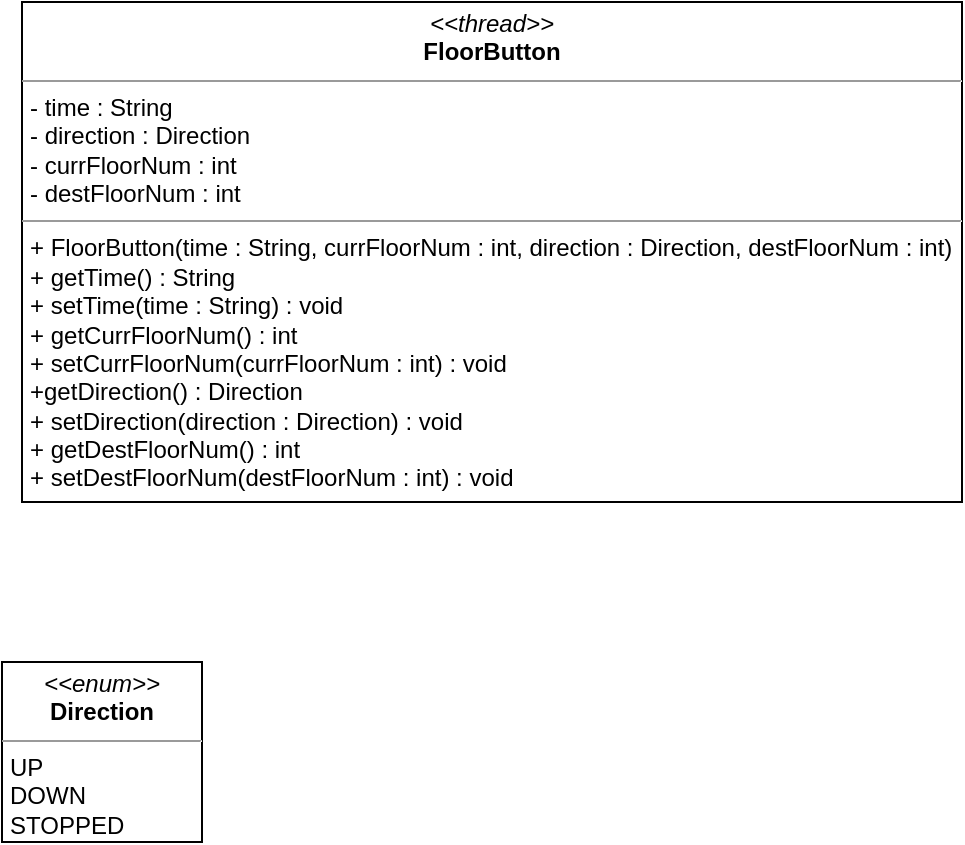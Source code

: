 <mxfile version="20.7.4" type="device"><diagram id="0pJjVAilnUOo_m006z_9" name="Page-1"><mxGraphModel dx="521" dy="709" grid="1" gridSize="10" guides="1" tooltips="1" connect="1" arrows="1" fold="1" page="1" pageScale="1" pageWidth="850" pageHeight="1100" math="0" shadow="0"><root><mxCell id="0"/><mxCell id="1" parent="0"/><mxCell id="zRTYPKWgbaiUYZjkxO9e-5" value="&lt;p style=&quot;margin:0px;margin-top:4px;text-align:center;&quot;&gt;&lt;i&gt;&amp;lt;&amp;lt;thread&amp;gt;&amp;gt;&lt;/i&gt;&lt;br&gt;&lt;b&gt;FloorButton&lt;/b&gt;&lt;/p&gt;&lt;hr size=&quot;1&quot;&gt;&lt;p style=&quot;margin:0px;margin-left:4px;&quot;&gt;- time : String&lt;/p&gt;&lt;p style=&quot;margin:0px;margin-left:4px;&quot;&gt;- direction : Direction&lt;/p&gt;&lt;p style=&quot;margin:0px;margin-left:4px;&quot;&gt;- currFloorNum : int&lt;/p&gt;&lt;p style=&quot;margin:0px;margin-left:4px;&quot;&gt;- destFloorNum : int&lt;/p&gt;&lt;hr size=&quot;1&quot;&gt;&lt;p style=&quot;margin:0px;margin-left:4px;&quot;&gt;+ FloorButton(time : String, currFloorNum : int, direction : Direction, destFloorNum : int)&lt;/p&gt;&lt;p style=&quot;margin:0px;margin-left:4px;&quot;&gt;+ getTime() : String&lt;/p&gt;&lt;p style=&quot;margin:0px;margin-left:4px;&quot;&gt;+ setTime(time : String) : void&lt;/p&gt;&lt;p style=&quot;margin:0px;margin-left:4px;&quot;&gt;+ getCurrFloorNum() : int&lt;/p&gt;&lt;p style=&quot;margin:0px;margin-left:4px;&quot;&gt;+ setCurrFloorNum(currFloorNum : int) : void&lt;/p&gt;&lt;p style=&quot;margin:0px;margin-left:4px;&quot;&gt;+getDirection() : Direction&lt;/p&gt;&lt;p style=&quot;margin:0px;margin-left:4px;&quot;&gt;+ setDirection(direction : Direction) : void&lt;/p&gt;&lt;p style=&quot;margin:0px;margin-left:4px;&quot;&gt;+ getDestFloorNum() : int&lt;/p&gt;&lt;p style=&quot;margin:0px;margin-left:4px;&quot;&gt;+ setDestFloorNum(destFloorNum : int) : void&lt;/p&gt;&lt;p style=&quot;margin:0px;margin-left:4px;&quot;&gt;&lt;br&gt;&lt;/p&gt;" style="verticalAlign=top;align=left;overflow=fill;fontSize=12;fontFamily=Helvetica;html=1;" vertex="1" parent="1"><mxGeometry x="20" y="70" width="470" height="250" as="geometry"/></mxCell><mxCell id="zRTYPKWgbaiUYZjkxO9e-6" value="&lt;p style=&quot;margin:0px;margin-top:4px;text-align:center;&quot;&gt;&lt;i&gt;&amp;lt;&amp;lt;enum&amp;gt;&amp;gt;&lt;/i&gt;&lt;br&gt;&lt;b&gt;Direction&lt;/b&gt;&lt;/p&gt;&lt;hr size=&quot;1&quot;&gt;&lt;p style=&quot;margin:0px;margin-left:4px;&quot;&gt;UP&lt;/p&gt;&lt;p style=&quot;margin:0px;margin-left:4px;&quot;&gt;DOWN&lt;/p&gt;&lt;p style=&quot;margin:0px;margin-left:4px;&quot;&gt;STOPPED&lt;/p&gt;&lt;hr size=&quot;1&quot;&gt;&lt;p style=&quot;margin:0px;margin-left:4px;&quot;&gt;&lt;br&gt;&lt;/p&gt;" style="verticalAlign=top;align=left;overflow=fill;fontSize=12;fontFamily=Helvetica;html=1;" vertex="1" parent="1"><mxGeometry x="10" y="400" width="100" height="90" as="geometry"/></mxCell></root></mxGraphModel></diagram></mxfile>